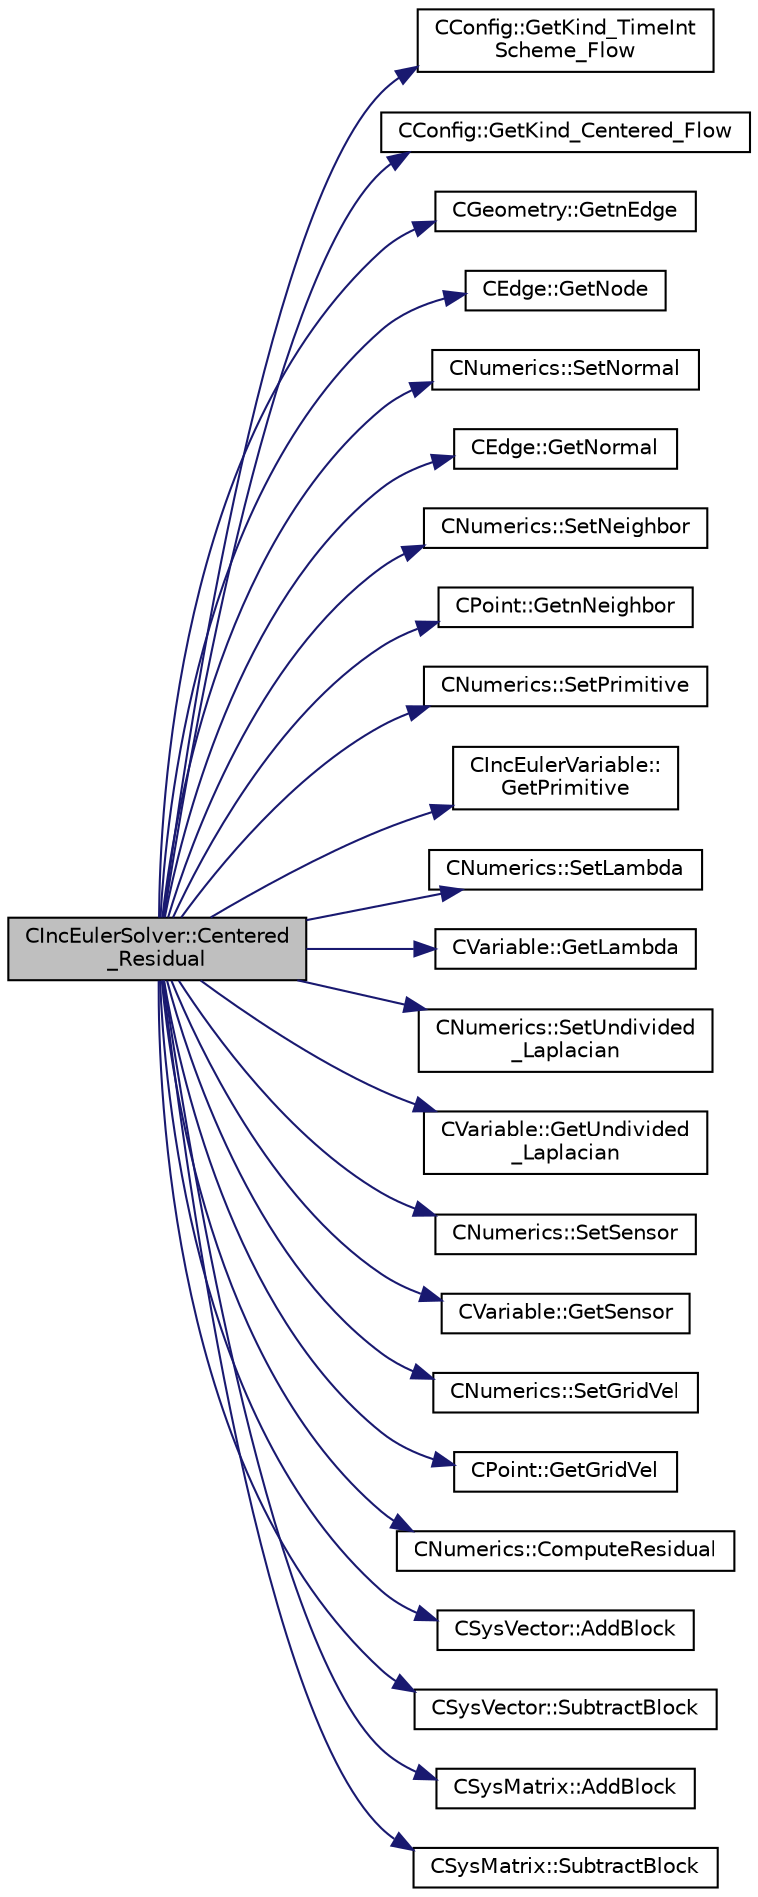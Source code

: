 digraph "CIncEulerSolver::Centered_Residual"
{
  edge [fontname="Helvetica",fontsize="10",labelfontname="Helvetica",labelfontsize="10"];
  node [fontname="Helvetica",fontsize="10",shape=record];
  rankdir="LR";
  Node589 [label="CIncEulerSolver::Centered\l_Residual",height=0.2,width=0.4,color="black", fillcolor="grey75", style="filled", fontcolor="black"];
  Node589 -> Node590 [color="midnightblue",fontsize="10",style="solid",fontname="Helvetica"];
  Node590 [label="CConfig::GetKind_TimeInt\lScheme_Flow",height=0.2,width=0.4,color="black", fillcolor="white", style="filled",URL="$class_c_config.html#a20e5fd7b43cfd2bf2bcf5137f12bc635",tooltip="Get the kind of integration scheme (explicit or implicit) for the flow equations. ..."];
  Node589 -> Node591 [color="midnightblue",fontsize="10",style="solid",fontname="Helvetica"];
  Node591 [label="CConfig::GetKind_Centered_Flow",height=0.2,width=0.4,color="black", fillcolor="white", style="filled",URL="$class_c_config.html#a130e07727d19c4018ead72790f5ede0b",tooltip="Get the kind of center convective numerical scheme for the flow equations. "];
  Node589 -> Node592 [color="midnightblue",fontsize="10",style="solid",fontname="Helvetica"];
  Node592 [label="CGeometry::GetnEdge",height=0.2,width=0.4,color="black", fillcolor="white", style="filled",URL="$class_c_geometry.html#a7d6e1e1d1e46da8f55ecbe1a9380530a",tooltip="Get number of edges. "];
  Node589 -> Node593 [color="midnightblue",fontsize="10",style="solid",fontname="Helvetica"];
  Node593 [label="CEdge::GetNode",height=0.2,width=0.4,color="black", fillcolor="white", style="filled",URL="$class_c_edge.html#aee33b61d646e3fe59a4e23284ab1bf33",tooltip="Get the nodes of the edge. "];
  Node589 -> Node594 [color="midnightblue",fontsize="10",style="solid",fontname="Helvetica"];
  Node594 [label="CNumerics::SetNormal",height=0.2,width=0.4,color="black", fillcolor="white", style="filled",URL="$class_c_numerics.html#a41903d97957f351cd9ee63ca404985b1",tooltip="Set the value of the normal vector to the face between two points. "];
  Node589 -> Node595 [color="midnightblue",fontsize="10",style="solid",fontname="Helvetica"];
  Node595 [label="CEdge::GetNormal",height=0.2,width=0.4,color="black", fillcolor="white", style="filled",URL="$class_c_edge.html#ada210a6f0643f444e7e491fc4ed9e662",tooltip="Copy the the normal vector of a face. "];
  Node589 -> Node596 [color="midnightblue",fontsize="10",style="solid",fontname="Helvetica"];
  Node596 [label="CNumerics::SetNeighbor",height=0.2,width=0.4,color="black", fillcolor="white", style="filled",URL="$class_c_numerics.html#a3a325233fabba63421dd5d0596b6a7ca",tooltip="Set the number of neighbor to a point. "];
  Node589 -> Node597 [color="midnightblue",fontsize="10",style="solid",fontname="Helvetica"];
  Node597 [label="CPoint::GetnNeighbor",height=0.2,width=0.4,color="black", fillcolor="white", style="filled",URL="$class_c_point.html#a73ffb61e70753ea46e80edba22cf39a4",tooltip="Get the number of neighbor of a point. "];
  Node589 -> Node598 [color="midnightblue",fontsize="10",style="solid",fontname="Helvetica"];
  Node598 [label="CNumerics::SetPrimitive",height=0.2,width=0.4,color="black", fillcolor="white", style="filled",URL="$class_c_numerics.html#af72b17d397adf09beed2e99e2daf895c",tooltip="Set the value of the primitive variables. "];
  Node589 -> Node599 [color="midnightblue",fontsize="10",style="solid",fontname="Helvetica"];
  Node599 [label="CIncEulerVariable::\lGetPrimitive",height=0.2,width=0.4,color="black", fillcolor="white", style="filled",URL="$class_c_inc_euler_variable.html#af3063f74dadcaaacbe9f9d39fbf897ac",tooltip="Get the primitive variables. "];
  Node589 -> Node600 [color="midnightblue",fontsize="10",style="solid",fontname="Helvetica"];
  Node600 [label="CNumerics::SetLambda",height=0.2,width=0.4,color="black", fillcolor="white", style="filled",URL="$class_c_numerics.html#a0b91fdb82ec676ef7426b8e2b963cba3",tooltip="Set the value of the spectral radius. "];
  Node589 -> Node601 [color="midnightblue",fontsize="10",style="solid",fontname="Helvetica"];
  Node601 [label="CVariable::GetLambda",height=0.2,width=0.4,color="black", fillcolor="white", style="filled",URL="$class_c_variable.html#af0b6afbd2666eab791d902f50fc3e869",tooltip="Get the value of the spectral radius. "];
  Node589 -> Node602 [color="midnightblue",fontsize="10",style="solid",fontname="Helvetica"];
  Node602 [label="CNumerics::SetUndivided\l_Laplacian",height=0.2,width=0.4,color="black", fillcolor="white", style="filled",URL="$class_c_numerics.html#a8818257f545fe207ff69f6c0337f3b26",tooltip="Set the value of undivided laplacian. "];
  Node589 -> Node603 [color="midnightblue",fontsize="10",style="solid",fontname="Helvetica"];
  Node603 [label="CVariable::GetUndivided\l_Laplacian",height=0.2,width=0.4,color="black", fillcolor="white", style="filled",URL="$class_c_variable.html#a1dd90f7826e65b6b9fe15becaf82b1af",tooltip="Get the undivided laplacian of the solution. "];
  Node589 -> Node604 [color="midnightblue",fontsize="10",style="solid",fontname="Helvetica"];
  Node604 [label="CNumerics::SetSensor",height=0.2,width=0.4,color="black", fillcolor="white", style="filled",URL="$class_c_numerics.html#a577baa8846d297140f03ef9729368f73",tooltip="Set the value of the pressure sensor. "];
  Node589 -> Node605 [color="midnightblue",fontsize="10",style="solid",fontname="Helvetica"];
  Node605 [label="CVariable::GetSensor",height=0.2,width=0.4,color="black", fillcolor="white", style="filled",URL="$class_c_variable.html#afec545423f883bcd961ac9f1e5d18dd2",tooltip="Get the pressure sensor. "];
  Node589 -> Node606 [color="midnightblue",fontsize="10",style="solid",fontname="Helvetica"];
  Node606 [label="CNumerics::SetGridVel",height=0.2,width=0.4,color="black", fillcolor="white", style="filled",URL="$class_c_numerics.html#ae15b9e4ad2008444365109c434e24207",tooltip="Set the velocity of the computational grid. "];
  Node589 -> Node607 [color="midnightblue",fontsize="10",style="solid",fontname="Helvetica"];
  Node607 [label="CPoint::GetGridVel",height=0.2,width=0.4,color="black", fillcolor="white", style="filled",URL="$class_c_point.html#a62ec636f4a05ac578b582a053e8553f9",tooltip="Get the value of the grid velocity at the point. "];
  Node589 -> Node608 [color="midnightblue",fontsize="10",style="solid",fontname="Helvetica"];
  Node608 [label="CNumerics::ComputeResidual",height=0.2,width=0.4,color="black", fillcolor="white", style="filled",URL="$class_c_numerics.html#abe734316e0047f463f059fd77a281958",tooltip="Compute the numerical residual. "];
  Node589 -> Node609 [color="midnightblue",fontsize="10",style="solid",fontname="Helvetica"];
  Node609 [label="CSysVector::AddBlock",height=0.2,width=0.4,color="black", fillcolor="white", style="filled",URL="$class_c_sys_vector.html#acd4c36df2ea0b7ad473944cff9bf5d72",tooltip="Add val_residual to the residual. "];
  Node589 -> Node610 [color="midnightblue",fontsize="10",style="solid",fontname="Helvetica"];
  Node610 [label="CSysVector::SubtractBlock",height=0.2,width=0.4,color="black", fillcolor="white", style="filled",URL="$class_c_sys_vector.html#a732b302ca148d38b442bfe7e096a81be",tooltip="Subtract val_residual to the residual. "];
  Node589 -> Node611 [color="midnightblue",fontsize="10",style="solid",fontname="Helvetica"];
  Node611 [label="CSysMatrix::AddBlock",height=0.2,width=0.4,color="black", fillcolor="white", style="filled",URL="$class_c_sys_matrix.html#a85def3109e5aa5307268ca830a8f6522",tooltip="Adds the specified block to the sparse matrix. "];
  Node589 -> Node612 [color="midnightblue",fontsize="10",style="solid",fontname="Helvetica"];
  Node612 [label="CSysMatrix::SubtractBlock",height=0.2,width=0.4,color="black", fillcolor="white", style="filled",URL="$class_c_sys_matrix.html#af913d33707e948c30fff5a62773ef5c6",tooltip="Subtracts the specified block to the sparse matrix. "];
}
